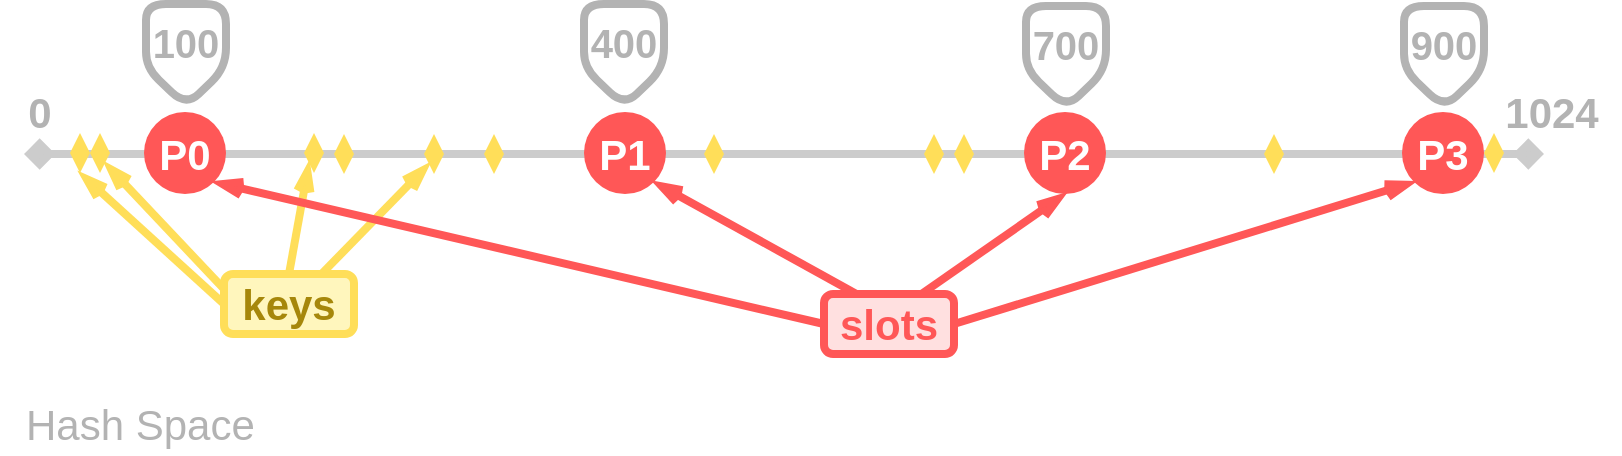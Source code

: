 <mxfile version="11.0.8"><diagram id="Vfmw4Sc01hKGoPS0S9PB" name="Line"><mxGraphModel dx="989" dy="562" grid="1" gridSize="10" guides="1" tooltips="1" connect="1" arrows="1" fold="1" page="1" pageScale="1" pageWidth="850" pageHeight="1100" math="0" shadow="0"><root><mxCell id="0"/><mxCell id="1" parent="0"/><mxCell id="tXEFVGdHkBKsncbgbeAU-27" value="" style="group" vertex="1" connectable="0" parent="1"><mxGeometry x="28" y="89" width="810" height="31" as="geometry"/></mxCell><mxCell id="tXEFVGdHkBKsncbgbeAU-6" value="1024" style="text;html=1;strokeColor=none;fillColor=none;align=center;verticalAlign=middle;whiteSpace=wrap;rounded=0;fontStyle=1;fontSize=21;fontColor=#B3B3B3;" vertex="1" parent="tXEFVGdHkBKsncbgbeAU-27"><mxGeometry x="742" width="68" height="20" as="geometry"/></mxCell><mxCell id="tXEFVGdHkBKsncbgbeAU-2" value="" style="endArrow=diamond;html=1;strokeColor=#CCCCCC;strokeWidth=4;startArrow=diamond;startFill=1;endFill=1;fontSize=21;fontStyle=1;fontColor=#B3B3B3;" edge="1" parent="tXEFVGdHkBKsncbgbeAU-27"><mxGeometry width="50" height="50" relative="1" as="geometry"><mxPoint x="12" y="31" as="sourcePoint"/><mxPoint x="772" y="31" as="targetPoint"/></mxGeometry></mxCell><mxCell id="tXEFVGdHkBKsncbgbeAU-3" value="0" style="text;html=1;strokeColor=none;fillColor=none;align=center;verticalAlign=middle;whiteSpace=wrap;rounded=0;fontStyle=1;fontSize=21;fontColor=#B3B3B3;" vertex="1" parent="tXEFVGdHkBKsncbgbeAU-27"><mxGeometry width="40" height="20" as="geometry"/></mxCell><mxCell id="tXEFVGdHkBKsncbgbeAU-1" value="" style="endArrow=none;html=1;strokeColor=none;rounded=0;strokeWidth=8;" edge="1" parent="1"><mxGeometry width="50" height="50" relative="1" as="geometry"><mxPoint x="40" y="120" as="sourcePoint"/><mxPoint x="800" y="120" as="targetPoint"/></mxGeometry></mxCell><mxCell id="tXEFVGdHkBKsncbgbeAU-7" value="&lt;font color=&quot;#ffffff&quot;&gt;&lt;b&gt;P0&lt;br&gt;&lt;/b&gt;&lt;/font&gt;" style="ellipse;whiteSpace=wrap;html=1;aspect=fixed;fontSize=21;fillColor=#ff5757;strokeColor=none;" vertex="1" parent="1"><mxGeometry x="100" y="99" width="41" height="41" as="geometry"/></mxCell><mxCell id="tXEFVGdHkBKsncbgbeAU-8" value="&lt;font color=&quot;#ffffff&quot;&gt;&lt;b&gt;P3&lt;br&gt;&lt;/b&gt;&lt;/font&gt;" style="ellipse;whiteSpace=wrap;html=1;aspect=fixed;fontSize=21;fillColor=#ff5757;strokeColor=none;" vertex="1" parent="1"><mxGeometry x="729" y="99" width="41" height="41" as="geometry"/></mxCell><mxCell id="tXEFVGdHkBKsncbgbeAU-14" value="&lt;font color=&quot;#ffffff&quot;&gt;&lt;b&gt;P1&lt;br&gt;&lt;/b&gt;&lt;/font&gt;" style="ellipse;whiteSpace=wrap;html=1;aspect=fixed;fontSize=21;fillColor=#ff5757;strokeColor=none;" vertex="1" parent="1"><mxGeometry x="320" y="99" width="41" height="41" as="geometry"/></mxCell><mxCell id="tXEFVGdHkBKsncbgbeAU-15" value="&lt;font color=&quot;#ffffff&quot;&gt;&lt;b&gt;P2&lt;br&gt;&lt;/b&gt;&lt;/font&gt;" style="ellipse;whiteSpace=wrap;html=1;aspect=fixed;fontSize=21;fillColor=#ff5757;strokeColor=none;" vertex="1" parent="1"><mxGeometry x="540" y="99" width="41" height="41" as="geometry"/></mxCell><mxCell id="tXEFVGdHkBKsncbgbeAU-16" value="" style="rhombus;whiteSpace=wrap;html=1;strokeColor=none;fillColor=#FFDE59;fontSize=21;gradientColor=none;rounded=0;" vertex="1" parent="1"><mxGeometry x="63" y="109.5" width="10" height="20" as="geometry"/></mxCell><mxCell id="tXEFVGdHkBKsncbgbeAU-17" value="" style="rhombus;whiteSpace=wrap;html=1;strokeColor=none;fillColor=#FFDE59;fontSize=21;gradientColor=none;rounded=0;" vertex="1" parent="1"><mxGeometry x="73" y="109.5" width="10" height="20" as="geometry"/></mxCell><mxCell id="tXEFVGdHkBKsncbgbeAU-18" value="" style="rhombus;whiteSpace=wrap;html=1;strokeColor=none;fillColor=#FFDE59;fontSize=21;gradientColor=none;rounded=0;" vertex="1" parent="1"><mxGeometry x="180" y="109.5" width="10" height="20" as="geometry"/></mxCell><mxCell id="tXEFVGdHkBKsncbgbeAU-19" value="" style="rhombus;whiteSpace=wrap;html=1;strokeColor=none;fillColor=#FFDE59;fontSize=21;gradientColor=none;rounded=0;" vertex="1" parent="1"><mxGeometry x="195" y="110" width="10" height="20" as="geometry"/></mxCell><mxCell id="tXEFVGdHkBKsncbgbeAU-20" value="" style="rhombus;whiteSpace=wrap;html=1;strokeColor=none;fillColor=#FFDE59;fontSize=21;gradientColor=none;rounded=0;" vertex="1" parent="1"><mxGeometry x="240" y="110" width="10" height="20" as="geometry"/></mxCell><mxCell id="tXEFVGdHkBKsncbgbeAU-21" value="" style="rhombus;whiteSpace=wrap;html=1;strokeColor=none;fillColor=#FFDE59;fontSize=21;gradientColor=none;rounded=0;" vertex="1" parent="1"><mxGeometry x="270" y="110" width="10" height="20" as="geometry"/></mxCell><mxCell id="tXEFVGdHkBKsncbgbeAU-22" value="" style="rhombus;whiteSpace=wrap;html=1;strokeColor=none;fillColor=#FFDE59;fontSize=21;gradientColor=none;rounded=0;" vertex="1" parent="1"><mxGeometry x="380" y="110" width="10" height="20" as="geometry"/></mxCell><mxCell id="tXEFVGdHkBKsncbgbeAU-23" value="" style="rhombus;whiteSpace=wrap;html=1;strokeColor=none;fillColor=#FFDE59;fontSize=21;gradientColor=none;rounded=0;" vertex="1" parent="1"><mxGeometry x="490" y="110" width="10" height="20" as="geometry"/></mxCell><mxCell id="tXEFVGdHkBKsncbgbeAU-24" value="" style="rhombus;whiteSpace=wrap;html=1;strokeColor=none;fillColor=#FFDE59;fontSize=21;gradientColor=none;rounded=0;" vertex="1" parent="1"><mxGeometry x="505" y="110" width="10" height="20" as="geometry"/></mxCell><mxCell id="tXEFVGdHkBKsncbgbeAU-25" value="" style="rhombus;whiteSpace=wrap;html=1;strokeColor=none;fillColor=#FFDE59;fontSize=21;gradientColor=none;rounded=0;" vertex="1" parent="1"><mxGeometry x="660" y="110" width="10" height="20" as="geometry"/></mxCell><mxCell id="tXEFVGdHkBKsncbgbeAU-26" value="" style="rhombus;whiteSpace=wrap;html=1;strokeColor=none;fillColor=#FFDE59;fontSize=21;gradientColor=none;rounded=0;" vertex="1" parent="1"><mxGeometry x="770" y="109.5" width="10" height="20" as="geometry"/></mxCell><mxCell id="tXEFVGdHkBKsncbgbeAU-32" style="edgeStyle=none;rounded=0;orthogonalLoop=1;jettySize=auto;html=1;exitX=0;exitY=0.25;exitDx=0;exitDy=0;entryX=1;entryY=1;entryDx=0;entryDy=0;startArrow=none;startFill=0;endArrow=openThin;endFill=0;strokeColor=#FFDE59;strokeWidth=4;fontSize=21;fontColor=#a6870b;" edge="1" parent="1" source="tXEFVGdHkBKsncbgbeAU-28" target="tXEFVGdHkBKsncbgbeAU-17"><mxGeometry relative="1" as="geometry"/></mxCell><mxCell id="tXEFVGdHkBKsncbgbeAU-38" style="edgeStyle=none;rounded=0;orthogonalLoop=1;jettySize=auto;html=1;exitX=0;exitY=0.5;exitDx=0;exitDy=0;entryX=0.5;entryY=1;entryDx=0;entryDy=0;startArrow=none;startFill=0;endArrow=openThin;endFill=0;strokeColor=#FFDE59;strokeWidth=4;fontSize=21;fontColor=#a6870b;" edge="1" parent="1" source="tXEFVGdHkBKsncbgbeAU-28" target="tXEFVGdHkBKsncbgbeAU-16"><mxGeometry relative="1" as="geometry"/></mxCell><mxCell id="tXEFVGdHkBKsncbgbeAU-39" style="edgeStyle=none;rounded=0;orthogonalLoop=1;jettySize=auto;html=1;exitX=0.5;exitY=0;exitDx=0;exitDy=0;entryX=0;entryY=1;entryDx=0;entryDy=0;startArrow=none;startFill=0;endArrow=openThin;endFill=0;strokeColor=#FFDE59;strokeWidth=4;fontSize=21;fontColor=#a6870b;" edge="1" parent="1" source="tXEFVGdHkBKsncbgbeAU-28" target="tXEFVGdHkBKsncbgbeAU-18"><mxGeometry relative="1" as="geometry"/></mxCell><mxCell id="tXEFVGdHkBKsncbgbeAU-40" style="edgeStyle=none;rounded=0;orthogonalLoop=1;jettySize=auto;html=1;exitX=0.75;exitY=0;exitDx=0;exitDy=0;entryX=0;entryY=1;entryDx=0;entryDy=0;startArrow=none;startFill=0;endArrow=openThin;endFill=0;strokeColor=#FFDE59;strokeWidth=4;fontSize=21;fontColor=#a6870b;" edge="1" parent="1" source="tXEFVGdHkBKsncbgbeAU-28" target="tXEFVGdHkBKsncbgbeAU-20"><mxGeometry relative="1" as="geometry"/></mxCell><mxCell id="tXEFVGdHkBKsncbgbeAU-28" value="keys" style="text;html=1;strokeColor=#FFDE59;fillColor=#FFF6BD;align=center;verticalAlign=middle;whiteSpace=wrap;rounded=1;fontSize=21;fontStyle=1;strokeWidth=4;fontColor=#a6870b;" vertex="1" parent="1"><mxGeometry x="140" y="180" width="65" height="30" as="geometry"/></mxCell><mxCell id="tXEFVGdHkBKsncbgbeAU-42" style="edgeStyle=none;rounded=0;orthogonalLoop=1;jettySize=auto;html=1;exitX=0;exitY=0.5;exitDx=0;exitDy=0;entryX=1;entryY=1;entryDx=0;entryDy=0;startArrow=none;startFill=0;endArrow=openThin;endFill=0;strokeColor=#ff5757;strokeWidth=4;fontSize=21;fontColor=#ff5757;" edge="1" parent="1" source="tXEFVGdHkBKsncbgbeAU-41" target="tXEFVGdHkBKsncbgbeAU-7"><mxGeometry relative="1" as="geometry"/></mxCell><mxCell id="tXEFVGdHkBKsncbgbeAU-43" style="edgeStyle=none;rounded=0;orthogonalLoop=1;jettySize=auto;html=1;exitX=0.25;exitY=0;exitDx=0;exitDy=0;entryX=1;entryY=1;entryDx=0;entryDy=0;startArrow=none;startFill=0;endArrow=openThin;endFill=0;strokeColor=#ff5757;strokeWidth=4;fontSize=21;fontColor=#ff5757;" edge="1" parent="1" source="tXEFVGdHkBKsncbgbeAU-41" target="tXEFVGdHkBKsncbgbeAU-14"><mxGeometry relative="1" as="geometry"/></mxCell><mxCell id="tXEFVGdHkBKsncbgbeAU-44" style="edgeStyle=none;rounded=0;orthogonalLoop=1;jettySize=auto;html=1;exitX=0.75;exitY=0;exitDx=0;exitDy=0;entryX=0.5;entryY=1;entryDx=0;entryDy=0;startArrow=none;startFill=0;endArrow=openThin;endFill=0;strokeColor=#ff5757;strokeWidth=4;fontSize=21;fontColor=#ff5757;" edge="1" parent="1" source="tXEFVGdHkBKsncbgbeAU-41" target="tXEFVGdHkBKsncbgbeAU-15"><mxGeometry relative="1" as="geometry"/></mxCell><mxCell id="tXEFVGdHkBKsncbgbeAU-45" style="edgeStyle=none;rounded=0;orthogonalLoop=1;jettySize=auto;html=1;exitX=1;exitY=0.5;exitDx=0;exitDy=0;entryX=0;entryY=1;entryDx=0;entryDy=0;startArrow=none;startFill=0;endArrow=openThin;endFill=0;strokeColor=#ff5757;strokeWidth=4;fontSize=21;fontColor=#ff5757;" edge="1" parent="1" source="tXEFVGdHkBKsncbgbeAU-41" target="tXEFVGdHkBKsncbgbeAU-8"><mxGeometry relative="1" as="geometry"/></mxCell><mxCell id="tXEFVGdHkBKsncbgbeAU-41" value="slots" style="text;html=1;strokeColor=#ff5757;fillColor=#ffe0e0;align=center;verticalAlign=middle;whiteSpace=wrap;rounded=1;fontSize=21;fontStyle=1;strokeWidth=4;fontColor=#ff5757;" vertex="1" parent="1"><mxGeometry x="440" y="190" width="65" height="30" as="geometry"/></mxCell><mxCell id="tXEFVGdHkBKsncbgbeAU-47" value="&lt;b&gt;&lt;font style=&quot;font-size: 20px&quot;&gt;100&lt;/font&gt;&lt;/b&gt;" style="shape=offPageConnector;html=1;rounded=1;strokeColor=#B3B3B3;strokeWidth=4;fillColor=#ffffff;fontSize=21;fontColor=#B3B3B3;verticalAlign=top;horizontal=1;whiteSpace=wrap;" vertex="1" parent="1"><mxGeometry x="101" y="45" width="40" height="51" as="geometry"/></mxCell><mxCell id="tXEFVGdHkBKsncbgbeAU-48" value="&lt;span style=&quot;font-size: 20px&quot;&gt;&lt;b&gt;400&lt;/b&gt;&lt;/span&gt;" style="shape=offPageConnector;html=1;rounded=1;strokeColor=#B3B3B3;strokeWidth=4;fillColor=#ffffff;fontSize=21;fontColor=#B3B3B3;verticalAlign=top;horizontal=1;whiteSpace=wrap;" vertex="1" parent="1"><mxGeometry x="320" y="45" width="40" height="51" as="geometry"/></mxCell><mxCell id="tXEFVGdHkBKsncbgbeAU-49" value="&lt;span style=&quot;font-size: 20px&quot;&gt;&lt;b&gt;700&lt;/b&gt;&lt;/span&gt;" style="shape=offPageConnector;html=1;rounded=1;strokeColor=#B3B3B3;strokeWidth=4;fillColor=#ffffff;fontSize=21;fontColor=#B3B3B3;verticalAlign=top;horizontal=1;whiteSpace=wrap;" vertex="1" parent="1"><mxGeometry x="541" y="46" width="40" height="51" as="geometry"/></mxCell><mxCell id="tXEFVGdHkBKsncbgbeAU-50" value="&lt;span style=&quot;font-size: 20px&quot;&gt;&lt;b&gt;900&lt;/b&gt;&lt;/span&gt;" style="shape=offPageConnector;html=1;rounded=1;strokeColor=#B3B3B3;strokeWidth=4;fillColor=#ffffff;fontSize=21;fontColor=#B3B3B3;verticalAlign=top;horizontal=1;whiteSpace=wrap;" vertex="1" parent="1"><mxGeometry x="730" y="46" width="40" height="51" as="geometry"/></mxCell><mxCell id="tXEFVGdHkBKsncbgbeAU-51" value="Hash Space" style="text;html=1;strokeColor=none;fillColor=none;align=left;verticalAlign=middle;whiteSpace=wrap;rounded=0;fontSize=21;fontColor=#B3B3B3;" vertex="1" parent="1"><mxGeometry x="39" y="240" width="150" height="30" as="geometry"/></mxCell></root></mxGraphModel></diagram><diagram name="Circle" id="kzNF7f1u7qcKPe0CSpV5"><mxGraphModel dx="1187" dy="674" grid="1" gridSize="10" guides="1" tooltips="1" connect="1" arrows="1" fold="1" page="1" pageScale="1" pageWidth="850" pageHeight="1100" math="0" shadow="0"><root><mxCell id="vUz4xOGag_es6nTSsXV7-0"/><mxCell id="vUz4xOGag_es6nTSsXV7-1" parent="vUz4xOGag_es6nTSsXV7-0"/><mxCell id="vUz4xOGag_es6nTSsXV7-37" style="edgeStyle=none;rounded=0;orthogonalLoop=1;jettySize=auto;html=1;exitX=0.5;exitY=0;exitDx=0;exitDy=0;startArrow=none;startFill=0;endArrow=none;endFill=0;strokeColor=#B3B3B3;strokeWidth=4;fontSize=21;fontColor=#B3B3B3;" edge="1" parent="vUz4xOGag_es6nTSsXV7-1" source="vUz4xOGag_es6nTSsXV7-38"><mxGeometry relative="1" as="geometry"><mxPoint x="427.5" y="130" as="targetPoint"/></mxGeometry></mxCell><mxCell id="vUz4xOGag_es6nTSsXV7-38" value="" style="ellipse;whiteSpace=wrap;html=1;aspect=fixed;rounded=1;strokeColor=#B3B3B3;strokeWidth=4;fillColor=none;gradientColor=none;fontSize=21;fontColor=#B3B3B3;align=left;" vertex="1" parent="vUz4xOGag_es6nTSsXV7-1"><mxGeometry x="182.5" y="150" width="490" height="490" as="geometry"/></mxCell><mxCell id="vUz4xOGag_es6nTSsXV7-39" value="&lt;b&gt;0 / 1024&lt;/b&gt;" style="rounded=1;whiteSpace=wrap;html=1;strokeColor=#B3B3B3;strokeWidth=4;fillColor=none;gradientColor=none;fontSize=21;fontColor=#B3B3B3;align=center;" vertex="1" parent="vUz4xOGag_es6nTSsXV7-1"><mxGeometry x="377.5" y="90" width="110" height="40" as="geometry"/></mxCell><mxCell id="vUz4xOGag_es6nTSsXV7-40" value="&lt;font color=&quot;#ffffff&quot;&gt;&lt;b&gt;P1&lt;br&gt;&lt;/b&gt;&lt;/font&gt;" style="ellipse;whiteSpace=wrap;html=1;aspect=fixed;fontSize=21;fillColor=#ff5757;strokeColor=none;" vertex="1" parent="vUz4xOGag_es6nTSsXV7-1"><mxGeometry x="537.5" y="580" width="41" height="41" as="geometry"/></mxCell><mxCell id="vUz4xOGag_es6nTSsXV7-41" value="&lt;font color=&quot;#ffffff&quot;&gt;&lt;b&gt;P0&lt;br&gt;&lt;/b&gt;&lt;/font&gt;" style="ellipse;whiteSpace=wrap;html=1;aspect=fixed;fontSize=21;fillColor=#ff5757;strokeColor=none;" vertex="1" parent="vUz4xOGag_es6nTSsXV7-1"><mxGeometry x="517" y="150" width="41" height="41" as="geometry"/></mxCell><mxCell id="vUz4xOGag_es6nTSsXV7-42" value="&lt;font color=&quot;#ffffff&quot;&gt;&lt;b&gt;P2&lt;br&gt;&lt;/b&gt;&lt;/font&gt;" style="ellipse;whiteSpace=wrap;html=1;aspect=fixed;fontSize=21;fillColor=#ff5757;strokeColor=none;" vertex="1" parent="vUz4xOGag_es6nTSsXV7-1"><mxGeometry x="176.5" y="460" width="41" height="41" as="geometry"/></mxCell><mxCell id="vUz4xOGag_es6nTSsXV7-43" value="&lt;font color=&quot;#ffffff&quot;&gt;&lt;b&gt;P3&lt;br&gt;&lt;/b&gt;&lt;/font&gt;" style="ellipse;whiteSpace=wrap;html=1;aspect=fixed;fontSize=21;fillColor=#ff5757;strokeColor=none;" vertex="1" parent="vUz4xOGag_es6nTSsXV7-1"><mxGeometry x="287" y="160" width="41" height="41" as="geometry"/></mxCell><mxCell id="vUz4xOGag_es6nTSsXV7-44" value="&lt;b&gt;&lt;font style=&quot;font-size: 20px&quot;&gt;100&lt;/font&gt;&lt;/b&gt;" style="shape=offPageConnector;html=1;rounded=1;strokeColor=#B3B3B3;strokeWidth=4;fillColor=#ffffff;fontSize=21;fontColor=#B3B3B3;verticalAlign=top;horizontal=1;whiteSpace=wrap;rotation=10;" vertex="1" parent="vUz4xOGag_es6nTSsXV7-1"><mxGeometry x="531.5" y="99" width="40" height="51" as="geometry"/></mxCell><mxCell id="vUz4xOGag_es6nTSsXV7-45" value="&lt;span style=&quot;font-size: 20px&quot;&gt;&lt;b&gt;400&lt;/b&gt;&lt;/span&gt;" style="shape=offPageConnector;html=1;rounded=1;strokeColor=#B3B3B3;strokeWidth=4;fillColor=#ffffff;fontSize=21;fontColor=#B3B3B3;verticalAlign=top;horizontal=1;whiteSpace=wrap;rotation=5;" vertex="1" parent="vUz4xOGag_es6nTSsXV7-1"><mxGeometry x="544.5" y="527" width="40" height="51" as="geometry"/></mxCell><mxCell id="vUz4xOGag_es6nTSsXV7-46" value="&lt;span style=&quot;font-size: 20px&quot;&gt;&lt;b&gt;900&lt;/b&gt;&lt;/span&gt;" style="shape=offPageConnector;html=1;rounded=1;strokeColor=#B3B3B3;strokeWidth=4;fillColor=#ffffff;fontSize=21;fontColor=#B3B3B3;verticalAlign=top;horizontal=1;whiteSpace=wrap;" vertex="1" parent="vUz4xOGag_es6nTSsXV7-1"><mxGeometry x="282.5" y="109" width="40" height="51" as="geometry"/></mxCell><mxCell id="vUz4xOGag_es6nTSsXV7-47" value="&lt;span style=&quot;font-size: 20px&quot;&gt;&lt;b&gt;700&lt;/b&gt;&lt;/span&gt;" style="shape=offPageConnector;html=1;rounded=1;strokeColor=#B3B3B3;strokeWidth=4;fillColor=#ffffff;fontSize=21;fontColor=#B3B3B3;verticalAlign=top;horizontal=1;whiteSpace=wrap;rotation=-40;" vertex="1" parent="vUz4xOGag_es6nTSsXV7-1"><mxGeometry x="138" y="421.5" width="40" height="51" as="geometry"/></mxCell><mxCell id="vUz4xOGag_es6nTSsXV7-48" style="edgeStyle=none;rounded=0;orthogonalLoop=1;jettySize=auto;html=1;exitX=0.75;exitY=0;exitDx=0;exitDy=0;entryX=0;entryY=1;entryDx=0;entryDy=0;startArrow=none;startFill=0;endArrow=openThin;endFill=0;strokeColor=#FF5757;strokeWidth=4;fontSize=21;fontColor=#FF5757;" edge="1" parent="vUz4xOGag_es6nTSsXV7-1" source="vUz4xOGag_es6nTSsXV7-51" target="vUz4xOGag_es6nTSsXV7-41"><mxGeometry relative="1" as="geometry"/></mxCell><mxCell id="vUz4xOGag_es6nTSsXV7-49" style="edgeStyle=none;rounded=0;orthogonalLoop=1;jettySize=auto;html=1;exitX=0;exitY=0.75;exitDx=0;exitDy=0;startArrow=none;startFill=0;endArrow=openThin;endFill=0;strokeColor=#FF5757;strokeWidth=4;fontSize=21;fontColor=#FF5757;" edge="1" parent="vUz4xOGag_es6nTSsXV7-1" source="vUz4xOGag_es6nTSsXV7-51" target="vUz4xOGag_es6nTSsXV7-42"><mxGeometry relative="1" as="geometry"/></mxCell><mxCell id="vUz4xOGag_es6nTSsXV7-50" style="edgeStyle=none;rounded=0;orthogonalLoop=1;jettySize=auto;html=1;exitX=1;exitY=0.75;exitDx=0;exitDy=0;startArrow=none;startFill=0;endArrow=openThin;endFill=0;strokeColor=#FF5757;strokeWidth=4;fontSize=21;fontColor=#FF5757;" edge="1" parent="vUz4xOGag_es6nTSsXV7-1" source="vUz4xOGag_es6nTSsXV7-51" target="vUz4xOGag_es6nTSsXV7-40"><mxGeometry relative="1" as="geometry"/></mxCell><mxCell id="vUz4xOGag_es6nTSsXV7-51" value="slots" style="text;html=1;strokeColor=#ff5757;fillColor=#ffe0e0;align=center;verticalAlign=middle;whiteSpace=wrap;rounded=1;fontSize=21;fontStyle=1;strokeWidth=4;fontColor=#ff5757;" vertex="1" parent="vUz4xOGag_es6nTSsXV7-1"><mxGeometry x="377.5" y="365" width="65" height="30" as="geometry"/></mxCell><mxCell id="vUz4xOGag_es6nTSsXV7-52" style="edgeStyle=none;rounded=0;orthogonalLoop=1;jettySize=auto;html=1;entryX=1;entryY=1;entryDx=0;entryDy=0;startArrow=none;startFill=0;endArrow=openThin;endFill=0;strokeColor=#ff5757;strokeWidth=4;fontSize=21;fontColor=#ff5757;exitX=0.25;exitY=0;exitDx=0;exitDy=0;" edge="1" parent="vUz4xOGag_es6nTSsXV7-1" source="vUz4xOGag_es6nTSsXV7-51" target="vUz4xOGag_es6nTSsXV7-43"><mxGeometry relative="1" as="geometry"><mxPoint x="362.5" y="365" as="sourcePoint"/><mxPoint x="417.496" y="168.996" as="targetPoint"/></mxGeometry></mxCell><mxCell id="vUz4xOGag_es6nTSsXV7-53" value="" style="ellipse;whiteSpace=wrap;html=1;aspect=fixed;rounded=1;strokeColor=#FFDE59;strokeWidth=4;fillColor=#FFDE59;gradientColor=none;fontSize=21;fontColor=#FF5757;align=left;" vertex="1" parent="vUz4xOGag_es6nTSsXV7-1"><mxGeometry x="452.5" y="147" width="10" height="10" as="geometry"/></mxCell><mxCell id="vUz4xOGag_es6nTSsXV7-54" value="" style="ellipse;whiteSpace=wrap;html=1;aspect=fixed;rounded=1;strokeColor=#FFDE59;strokeWidth=4;fillColor=#FFDE59;gradientColor=none;fontSize=21;fontColor=#FF5757;align=left;" vertex="1" parent="vUz4xOGag_es6nTSsXV7-1"><mxGeometry x="472.5" y="152" width="10" height="10" as="geometry"/></mxCell><mxCell id="vUz4xOGag_es6nTSsXV7-55" value="" style="ellipse;whiteSpace=wrap;html=1;aspect=fixed;rounded=1;strokeColor=#FFDE59;strokeWidth=4;fillColor=#FFDE59;gradientColor=none;fontSize=21;fontColor=#FF5757;align=left;" vertex="1" parent="vUz4xOGag_es6nTSsXV7-1"><mxGeometry x="577.5" y="201" width="10" height="10" as="geometry"/></mxCell><mxCell id="vUz4xOGag_es6nTSsXV7-56" value="" style="ellipse;whiteSpace=wrap;html=1;aspect=fixed;rounded=1;strokeColor=#FFDE59;strokeWidth=4;fillColor=#FFDE59;gradientColor=none;fontSize=21;fontColor=#FF5757;align=left;" vertex="1" parent="vUz4xOGag_es6nTSsXV7-1"><mxGeometry x="587.5" y="211" width="10" height="10" as="geometry"/></mxCell><mxCell id="vUz4xOGag_es6nTSsXV7-57" value="" style="ellipse;whiteSpace=wrap;html=1;aspect=fixed;rounded=1;strokeColor=#FFDE59;strokeWidth=4;fillColor=#FFDE59;gradientColor=none;fontSize=21;fontColor=#FF5757;align=left;" vertex="1" parent="vUz4xOGag_es6nTSsXV7-1"><mxGeometry x="662.5" y="442" width="10" height="10" as="geometry"/></mxCell><mxCell id="vUz4xOGag_es6nTSsXV7-58" value="" style="ellipse;whiteSpace=wrap;html=1;aspect=fixed;rounded=1;strokeColor=#FFDE59;strokeWidth=4;fillColor=#FFDE59;gradientColor=none;fontSize=21;fontColor=#FF5757;align=left;" vertex="1" parent="vUz4xOGag_es6nTSsXV7-1"><mxGeometry x="652.5" y="480.5" width="10" height="10" as="geometry"/></mxCell><mxCell id="vUz4xOGag_es6nTSsXV7-59" value="" style="ellipse;whiteSpace=wrap;html=1;aspect=fixed;rounded=1;strokeColor=#FFDE59;strokeWidth=4;fillColor=#FFDE59;gradientColor=none;fontSize=21;fontColor=#FF5757;align=left;" vertex="1" parent="vUz4xOGag_es6nTSsXV7-1"><mxGeometry x="465.5" y="630" width="10" height="10" as="geometry"/></mxCell><mxCell id="vUz4xOGag_es6nTSsXV7-60" value="" style="ellipse;whiteSpace=wrap;html=1;aspect=fixed;rounded=1;strokeColor=#FFDE59;strokeWidth=4;fillColor=#FFDE59;gradientColor=none;fontSize=21;fontColor=#FF5757;align=left;" vertex="1" parent="vUz4xOGag_es6nTSsXV7-1"><mxGeometry x="273" y="584" width="10" height="10" as="geometry"/></mxCell><mxCell id="vUz4xOGag_es6nTSsXV7-61" value="" style="ellipse;whiteSpace=wrap;html=1;aspect=fixed;rounded=1;strokeColor=#FFDE59;strokeWidth=4;fillColor=#FFDE59;gradientColor=none;fontSize=21;fontColor=#FF5757;align=left;" vertex="1" parent="vUz4xOGag_es6nTSsXV7-1"><mxGeometry x="237.5" y="552.5" width="10" height="10" as="geometry"/></mxCell><mxCell id="vUz4xOGag_es6nTSsXV7-62" value="" style="ellipse;whiteSpace=wrap;html=1;aspect=fixed;rounded=1;strokeColor=#FFDE59;strokeWidth=4;fillColor=#FFDE59;gradientColor=none;fontSize=21;fontColor=#FF5757;align=left;" vertex="1" parent="vUz4xOGag_es6nTSsXV7-1"><mxGeometry x="192" y="310" width="10" height="10" as="geometry"/></mxCell><mxCell id="vUz4xOGag_es6nTSsXV7-63" value="" style="ellipse;whiteSpace=wrap;html=1;aspect=fixed;rounded=1;strokeColor=#FFDE59;strokeWidth=4;fillColor=#FFDE59;gradientColor=none;fontSize=21;fontColor=#FF5757;align=left;" vertex="1" parent="vUz4xOGag_es6nTSsXV7-1"><mxGeometry x="367.5" y="151" width="10" height="10" as="geometry"/></mxCell><mxCell id="vUz4xOGag_es6nTSsXV7-64" style="edgeStyle=none;rounded=0;orthogonalLoop=1;jettySize=auto;html=1;exitX=0.25;exitY=0;exitDx=0;exitDy=0;entryX=1;entryY=1;entryDx=0;entryDy=0;startArrow=none;startFill=0;endArrow=openThin;endFill=0;strokeColor=#FFDE59;strokeWidth=4;fontSize=21;fontColor=#FF5757;" edge="1" parent="vUz4xOGag_es6nTSsXV7-1" source="vUz4xOGag_es6nTSsXV7-69" target="vUz4xOGag_es6nTSsXV7-63"><mxGeometry relative="1" as="geometry"/></mxCell><mxCell id="vUz4xOGag_es6nTSsXV7-65" style="edgeStyle=none;rounded=0;orthogonalLoop=1;jettySize=auto;html=1;exitX=0.75;exitY=0;exitDx=0;exitDy=0;entryX=0;entryY=1;entryDx=0;entryDy=0;startArrow=none;startFill=0;endArrow=openThin;endFill=0;strokeColor=#FFDE59;strokeWidth=4;fontSize=21;fontColor=#FF5757;" edge="1" parent="vUz4xOGag_es6nTSsXV7-1" source="vUz4xOGag_es6nTSsXV7-69" target="vUz4xOGag_es6nTSsXV7-55"><mxGeometry relative="1" as="geometry"/></mxCell><mxCell id="vUz4xOGag_es6nTSsXV7-66" style="edgeStyle=none;rounded=0;orthogonalLoop=1;jettySize=auto;html=1;exitX=1;exitY=0.75;exitDx=0;exitDy=0;entryX=0.998;entryY=0.602;entryDx=0;entryDy=0;entryPerimeter=0;startArrow=none;startFill=0;endArrow=openThin;endFill=0;strokeColor=#FFDE59;strokeWidth=4;fontSize=21;fontColor=#FF5757;" edge="1" parent="vUz4xOGag_es6nTSsXV7-1" source="vUz4xOGag_es6nTSsXV7-69" target="vUz4xOGag_es6nTSsXV7-38"><mxGeometry relative="1" as="geometry"/></mxCell><mxCell id="vUz4xOGag_es6nTSsXV7-67" style="edgeStyle=none;rounded=0;orthogonalLoop=1;jettySize=auto;html=1;exitX=0.5;exitY=0;exitDx=0;exitDy=0;entryX=0.5;entryY=1;entryDx=0;entryDy=0;startArrow=none;startFill=0;endArrow=openThin;endFill=0;strokeColor=#FFDE59;strokeWidth=4;fontSize=21;fontColor=#FF5757;" edge="1" parent="vUz4xOGag_es6nTSsXV7-1" source="vUz4xOGag_es6nTSsXV7-69" target="vUz4xOGag_es6nTSsXV7-53"><mxGeometry relative="1" as="geometry"/></mxCell><mxCell id="vUz4xOGag_es6nTSsXV7-68" style="edgeStyle=none;rounded=0;orthogonalLoop=1;jettySize=auto;html=1;exitX=0.5;exitY=1;exitDx=0;exitDy=0;entryX=1;entryY=0.5;entryDx=0;entryDy=0;startArrow=none;startFill=0;endArrow=openThin;endFill=0;strokeColor=#FFDE59;strokeWidth=4;fontSize=21;fontColor=#FF5757;" edge="1" parent="vUz4xOGag_es6nTSsXV7-1" source="vUz4xOGag_es6nTSsXV7-69" target="vUz4xOGag_es6nTSsXV7-60"><mxGeometry relative="1" as="geometry"/></mxCell><mxCell id="vUz4xOGag_es6nTSsXV7-69" value="keys" style="text;html=1;strokeColor=#FFDE59;fillColor=#FFF6BD;align=center;verticalAlign=middle;whiteSpace=wrap;rounded=1;fontSize=21;fontStyle=1;strokeWidth=4;fontColor=#a6870b;" vertex="1" parent="vUz4xOGag_es6nTSsXV7-1"><mxGeometry x="472.5" y="320" width="65" height="30" as="geometry"/></mxCell><mxCell id="vUz4xOGag_es6nTSsXV7-70" value="Hash Space in a Circle" style="text;html=1;strokeColor=none;fillColor=none;align=left;verticalAlign=middle;whiteSpace=wrap;rounded=0;fontSize=21;fontColor=#B3B3B3;" vertex="1" parent="vUz4xOGag_es6nTSsXV7-1"><mxGeometry x="149" y="655" width="261" height="30" as="geometry"/></mxCell></root></mxGraphModel></diagram><diagram name="Circle + ranges" id="nT_8fVVkXpXSwenVgAMW"><mxGraphModel dx="1187" dy="674" grid="1" gridSize="10" guides="1" tooltips="1" connect="1" arrows="1" fold="1" page="1" pageScale="1" pageWidth="850" pageHeight="1100" math="0" shadow="0"><root><mxCell id="KG5tn71YIkAGDXdLAPMD-0"/><mxCell id="KG5tn71YIkAGDXdLAPMD-1" parent="KG5tn71YIkAGDXdLAPMD-0"/><mxCell id="KG5tn71YIkAGDXdLAPMD-2" style="edgeStyle=none;rounded=0;orthogonalLoop=1;jettySize=auto;html=1;exitX=0.5;exitY=0;exitDx=0;exitDy=0;startArrow=none;startFill=0;endArrow=none;endFill=0;strokeColor=#B3B3B3;strokeWidth=4;fontSize=21;fontColor=#B3B3B3;" edge="1" parent="KG5tn71YIkAGDXdLAPMD-1" source="KG5tn71YIkAGDXdLAPMD-3"><mxGeometry relative="1" as="geometry"><mxPoint x="427.5" y="130" as="targetPoint"/></mxGeometry></mxCell><mxCell id="KG5tn71YIkAGDXdLAPMD-3" value="" style="ellipse;whiteSpace=wrap;html=1;aspect=fixed;rounded=1;strokeColor=#B3B3B3;strokeWidth=4;fillColor=none;gradientColor=none;fontSize=21;fontColor=#B3B3B3;align=left;" vertex="1" parent="KG5tn71YIkAGDXdLAPMD-1"><mxGeometry x="182.5" y="150" width="490" height="490" as="geometry"/></mxCell><mxCell id="KG5tn71YIkAGDXdLAPMD-4" value="&lt;b&gt;0 / 1024&lt;/b&gt;" style="rounded=1;whiteSpace=wrap;html=1;strokeColor=#B3B3B3;strokeWidth=4;fillColor=none;gradientColor=none;fontSize=21;fontColor=#B3B3B3;align=center;" vertex="1" parent="KG5tn71YIkAGDXdLAPMD-1"><mxGeometry x="377.5" y="90" width="110" height="40" as="geometry"/></mxCell><mxCell id="KG5tn71YIkAGDXdLAPMD-5" value="&lt;font color=&quot;#ffffff&quot;&gt;&lt;b&gt;P1&lt;br&gt;&lt;/b&gt;&lt;/font&gt;" style="ellipse;whiteSpace=wrap;html=1;aspect=fixed;fontSize=21;fillColor=#7ed957;strokeColor=none;" vertex="1" parent="KG5tn71YIkAGDXdLAPMD-1"><mxGeometry x="537.5" y="580" width="41" height="41" as="geometry"/></mxCell><mxCell id="KG5tn71YIkAGDXdLAPMD-6" value="&lt;font color=&quot;#ffffff&quot;&gt;&lt;b&gt;P0&lt;br&gt;&lt;/b&gt;&lt;/font&gt;" style="ellipse;whiteSpace=wrap;html=1;aspect=fixed;fontSize=21;fillColor=#38b6ff;strokeColor=none;" vertex="1" parent="KG5tn71YIkAGDXdLAPMD-1"><mxGeometry x="517" y="150" width="41" height="41" as="geometry"/></mxCell><mxCell id="KG5tn71YIkAGDXdLAPMD-7" value="&lt;font color=&quot;#ffffff&quot;&gt;&lt;b&gt;P2&lt;br&gt;&lt;/b&gt;&lt;/font&gt;" style="ellipse;whiteSpace=wrap;html=1;aspect=fixed;fontSize=21;fillColor=#ff914d;strokeColor=none;" vertex="1" parent="KG5tn71YIkAGDXdLAPMD-1"><mxGeometry x="176.5" y="460" width="41" height="41" as="geometry"/></mxCell><mxCell id="KG5tn71YIkAGDXdLAPMD-8" value="&lt;font color=&quot;#ffffff&quot;&gt;&lt;b&gt;P3&lt;br&gt;&lt;/b&gt;&lt;/font&gt;" style="ellipse;whiteSpace=wrap;html=1;aspect=fixed;fontSize=21;fillColor=#ff5757;strokeColor=none;" vertex="1" parent="KG5tn71YIkAGDXdLAPMD-1"><mxGeometry x="287" y="160" width="41" height="41" as="geometry"/></mxCell><mxCell id="KG5tn71YIkAGDXdLAPMD-9" value="&lt;b&gt;&lt;font style=&quot;font-size: 20px&quot;&gt;100&lt;/font&gt;&lt;/b&gt;" style="shape=offPageConnector;html=1;rounded=1;strokeColor=#B3B3B3;strokeWidth=4;fillColor=#ffffff;fontSize=21;fontColor=#B3B3B3;verticalAlign=top;horizontal=1;whiteSpace=wrap;rotation=10;" vertex="1" parent="KG5tn71YIkAGDXdLAPMD-1"><mxGeometry x="531.5" y="99" width="40" height="51" as="geometry"/></mxCell><mxCell id="KG5tn71YIkAGDXdLAPMD-10" value="&lt;span style=&quot;font-size: 20px&quot;&gt;&lt;b&gt;400&lt;/b&gt;&lt;/span&gt;" style="shape=offPageConnector;html=1;rounded=1;strokeColor=#B3B3B3;strokeWidth=4;fillColor=#ffffff;fontSize=21;fontColor=#B3B3B3;verticalAlign=top;horizontal=1;whiteSpace=wrap;rotation=5;" vertex="1" parent="KG5tn71YIkAGDXdLAPMD-1"><mxGeometry x="544.5" y="527" width="40" height="51" as="geometry"/></mxCell><mxCell id="KG5tn71YIkAGDXdLAPMD-11" value="&lt;span style=&quot;font-size: 20px&quot;&gt;&lt;b&gt;900&lt;/b&gt;&lt;/span&gt;" style="shape=offPageConnector;html=1;rounded=1;strokeColor=#B3B3B3;strokeWidth=4;fillColor=#ffffff;fontSize=21;fontColor=#B3B3B3;verticalAlign=top;horizontal=1;whiteSpace=wrap;" vertex="1" parent="KG5tn71YIkAGDXdLAPMD-1"><mxGeometry x="282.5" y="109" width="40" height="51" as="geometry"/></mxCell><mxCell id="KG5tn71YIkAGDXdLAPMD-12" value="&lt;span style=&quot;font-size: 20px&quot;&gt;&lt;b&gt;700&lt;/b&gt;&lt;/span&gt;" style="shape=offPageConnector;html=1;rounded=1;strokeColor=#B3B3B3;strokeWidth=4;fillColor=#ffffff;fontSize=21;fontColor=#B3B3B3;verticalAlign=top;horizontal=1;whiteSpace=wrap;rotation=-40;" vertex="1" parent="KG5tn71YIkAGDXdLAPMD-1"><mxGeometry x="138" y="421.5" width="40" height="51" as="geometry"/></mxCell><mxCell id="KG5tn71YIkAGDXdLAPMD-18" value="" style="ellipse;whiteSpace=wrap;html=1;aspect=fixed;rounded=1;strokeColor=#FFDE59;strokeWidth=4;fillColor=#FFDE59;gradientColor=none;fontSize=21;fontColor=#FF5757;align=left;" vertex="1" parent="KG5tn71YIkAGDXdLAPMD-1"><mxGeometry x="452.5" y="147" width="10" height="10" as="geometry"/></mxCell><mxCell id="KG5tn71YIkAGDXdLAPMD-19" value="" style="ellipse;whiteSpace=wrap;html=1;aspect=fixed;rounded=1;strokeColor=#FFDE59;strokeWidth=4;fillColor=#FFDE59;gradientColor=none;fontSize=21;fontColor=#FF5757;align=left;" vertex="1" parent="KG5tn71YIkAGDXdLAPMD-1"><mxGeometry x="472.5" y="152" width="10" height="10" as="geometry"/></mxCell><mxCell id="KG5tn71YIkAGDXdLAPMD-20" value="" style="ellipse;whiteSpace=wrap;html=1;aspect=fixed;rounded=1;strokeColor=#FFDE59;strokeWidth=4;fillColor=#FFDE59;gradientColor=none;fontSize=21;fontColor=#FF5757;align=left;" vertex="1" parent="KG5tn71YIkAGDXdLAPMD-1"><mxGeometry x="577.5" y="201" width="10" height="10" as="geometry"/></mxCell><mxCell id="KG5tn71YIkAGDXdLAPMD-21" value="" style="ellipse;whiteSpace=wrap;html=1;aspect=fixed;rounded=1;strokeColor=#FFDE59;strokeWidth=4;fillColor=#FFDE59;gradientColor=none;fontSize=21;fontColor=#FF5757;align=left;" vertex="1" parent="KG5tn71YIkAGDXdLAPMD-1"><mxGeometry x="587.5" y="211" width="10" height="10" as="geometry"/></mxCell><mxCell id="KG5tn71YIkAGDXdLAPMD-22" value="" style="ellipse;whiteSpace=wrap;html=1;aspect=fixed;rounded=1;strokeColor=#FFDE59;strokeWidth=4;fillColor=#FFDE59;gradientColor=none;fontSize=21;fontColor=#FF5757;align=left;" vertex="1" parent="KG5tn71YIkAGDXdLAPMD-1"><mxGeometry x="662.5" y="442" width="10" height="10" as="geometry"/></mxCell><mxCell id="KG5tn71YIkAGDXdLAPMD-23" value="" style="ellipse;whiteSpace=wrap;html=1;aspect=fixed;rounded=1;strokeColor=#FFDE59;strokeWidth=4;fillColor=#FFDE59;gradientColor=none;fontSize=21;fontColor=#FF5757;align=left;" vertex="1" parent="KG5tn71YIkAGDXdLAPMD-1"><mxGeometry x="652.5" y="480.5" width="10" height="10" as="geometry"/></mxCell><mxCell id="KG5tn71YIkAGDXdLAPMD-24" value="" style="ellipse;whiteSpace=wrap;html=1;aspect=fixed;rounded=1;strokeColor=#FFDE59;strokeWidth=4;fillColor=#FFDE59;gradientColor=none;fontSize=21;fontColor=#FF5757;align=left;" vertex="1" parent="KG5tn71YIkAGDXdLAPMD-1"><mxGeometry x="465.5" y="630" width="10" height="10" as="geometry"/></mxCell><mxCell id="KG5tn71YIkAGDXdLAPMD-25" value="" style="ellipse;whiteSpace=wrap;html=1;aspect=fixed;rounded=1;strokeColor=#FFDE59;strokeWidth=4;fillColor=#FFDE59;gradientColor=none;fontSize=21;fontColor=#FF5757;align=left;" vertex="1" parent="KG5tn71YIkAGDXdLAPMD-1"><mxGeometry x="273" y="584" width="10" height="10" as="geometry"/></mxCell><mxCell id="KG5tn71YIkAGDXdLAPMD-26" value="" style="ellipse;whiteSpace=wrap;html=1;aspect=fixed;rounded=1;strokeColor=#FFDE59;strokeWidth=4;fillColor=#FFDE59;gradientColor=none;fontSize=21;fontColor=#FF5757;align=left;" vertex="1" parent="KG5tn71YIkAGDXdLAPMD-1"><mxGeometry x="237.5" y="552.5" width="10" height="10" as="geometry"/></mxCell><mxCell id="KG5tn71YIkAGDXdLAPMD-27" value="" style="ellipse;whiteSpace=wrap;html=1;aspect=fixed;rounded=1;strokeColor=#FFDE59;strokeWidth=4;fillColor=#FFDE59;gradientColor=none;fontSize=21;fontColor=#FF5757;align=left;" vertex="1" parent="KG5tn71YIkAGDXdLAPMD-1"><mxGeometry x="192" y="310" width="10" height="10" as="geometry"/></mxCell><mxCell id="KG5tn71YIkAGDXdLAPMD-28" value="" style="ellipse;whiteSpace=wrap;html=1;aspect=fixed;rounded=1;strokeColor=#FFDE59;strokeWidth=4;fillColor=#FFDE59;gradientColor=none;fontSize=21;fontColor=#FF5757;align=left;" vertex="1" parent="KG5tn71YIkAGDXdLAPMD-1"><mxGeometry x="367.5" y="151" width="10" height="10" as="geometry"/></mxCell><mxCell id="KG5tn71YIkAGDXdLAPMD-35" value="Slot Ranges" style="text;html=1;strokeColor=none;fillColor=none;align=left;verticalAlign=middle;whiteSpace=wrap;rounded=0;fontSize=21;fontColor=#B3B3B3;" vertex="1" parent="KG5tn71YIkAGDXdLAPMD-1"><mxGeometry x="149" y="655" width="261" height="30" as="geometry"/></mxCell><mxCell id="KG5tn71YIkAGDXdLAPMD-38" value="" style="curved=1;endArrow=none;html=1;strokeColor=#38B6FF;strokeWidth=37;fontSize=21;fontColor=#FF5757;opacity=30;endFill=0;exitX=0.295;exitY=0.045;exitDx=0;exitDy=0;exitPerimeter=0;" edge="1" parent="KG5tn71YIkAGDXdLAPMD-1" source="KG5tn71YIkAGDXdLAPMD-3" target="KG5tn71YIkAGDXdLAPMD-6"><mxGeometry width="50" height="50" relative="1" as="geometry"><mxPoint x="50" y="395" as="sourcePoint"/><mxPoint x="100" y="345" as="targetPoint"/><Array as="points"><mxPoint x="380" y="150"/><mxPoint x="470" y="150"/></Array></mxGeometry></mxCell><mxCell id="KG5tn71YIkAGDXdLAPMD-39" value="" style="curved=1;endArrow=none;html=1;strokeColor=#7ED957;strokeWidth=37;fontSize=21;fontColor=#FF5757;opacity=30;endFill=0;exitX=1;exitY=1;exitDx=0;exitDy=0;entryX=0.809;entryY=0.908;entryDx=0;entryDy=0;entryPerimeter=0;" edge="1" parent="KG5tn71YIkAGDXdLAPMD-1" source="KG5tn71YIkAGDXdLAPMD-6" target="KG5tn71YIkAGDXdLAPMD-3"><mxGeometry width="50" height="50" relative="1" as="geometry"><mxPoint x="337.05" y="182.05" as="sourcePoint"/><mxPoint x="527.857" y="174.636" as="targetPoint"/><Array as="points"><mxPoint x="630" y="240"/><mxPoint x="680" y="350"/><mxPoint x="660" y="510"/></Array></mxGeometry></mxCell><mxCell id="KG5tn71YIkAGDXdLAPMD-40" value="" style="curved=1;endArrow=none;html=1;strokeColor=#FF914D;strokeWidth=37;fontSize=21;fontColor=#FF5757;opacity=30;endFill=0;entryX=0.72;entryY=0.951;entryDx=0;entryDy=0;entryPerimeter=0;exitX=0.052;exitY=0.721;exitDx=0;exitDy=0;exitPerimeter=0;" edge="1" parent="KG5tn71YIkAGDXdLAPMD-1" source="KG5tn71YIkAGDXdLAPMD-3" target="KG5tn71YIkAGDXdLAPMD-3"><mxGeometry width="50" height="50" relative="1" as="geometry"><mxPoint x="120" y="830" as="sourcePoint"/><mxPoint x="170" y="780" as="targetPoint"/><Array as="points"><mxPoint x="240" y="570"/><mxPoint x="410" y="660"/></Array></mxGeometry></mxCell><mxCell id="KG5tn71YIkAGDXdLAPMD-41" value="" style="curved=1;endArrow=none;html=1;strokeColor=#FF5757;strokeWidth=37;fontSize=21;fontColor=#FF5757;opacity=30;endFill=0;entryX=0.223;entryY=0.084;entryDx=0;entryDy=0;entryPerimeter=0;" edge="1" parent="KG5tn71YIkAGDXdLAPMD-1" target="KG5tn71YIkAGDXdLAPMD-3"><mxGeometry width="50" height="50" relative="1" as="geometry"><mxPoint x="190" y="460" as="sourcePoint"/><mxPoint x="170" y="780" as="targetPoint"/><Array as="points"><mxPoint x="190" y="310"/><mxPoint x="250" y="220"/></Array></mxGeometry></mxCell></root></mxGraphModel></diagram></mxfile>